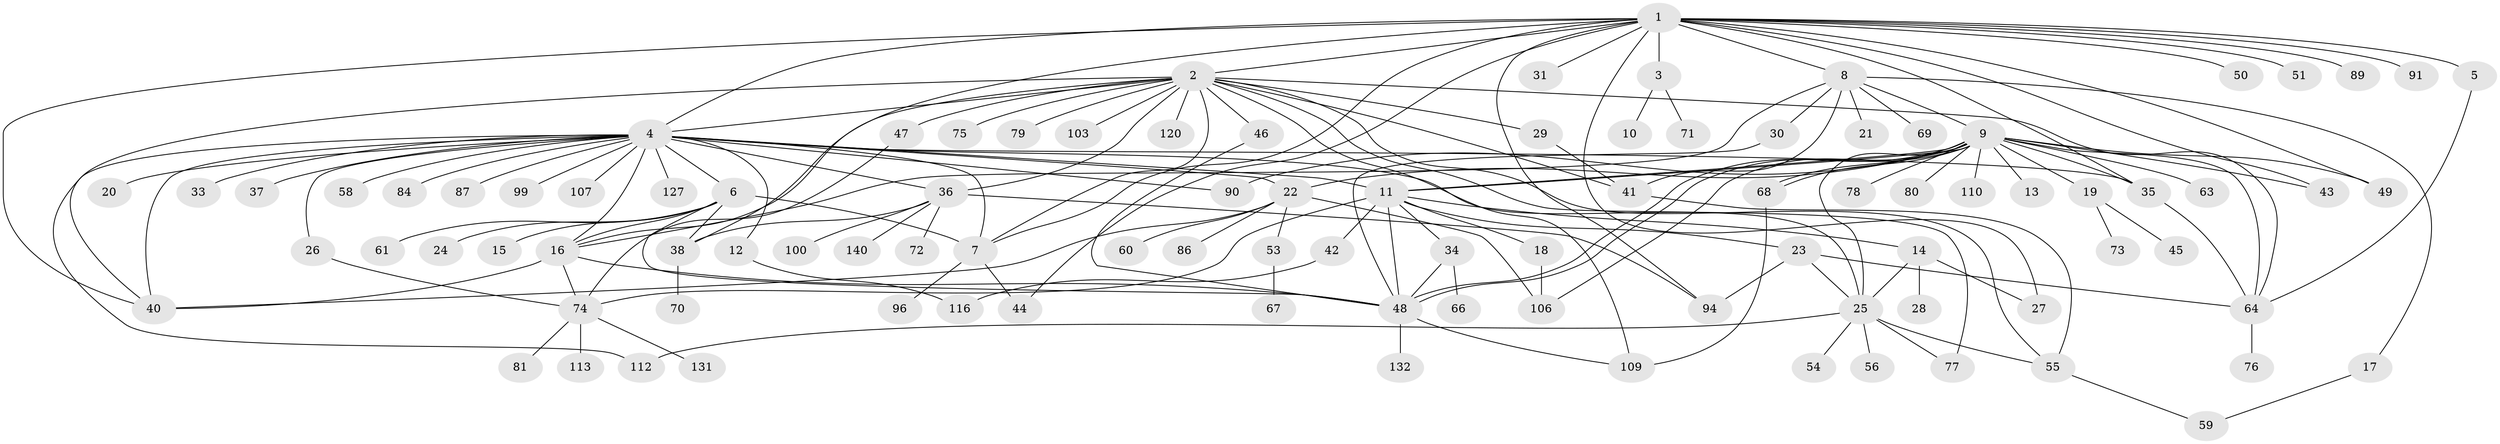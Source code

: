 // original degree distribution, {19: 0.0070921985815602835, 20: 0.0070921985815602835, 3: 0.09929078014184398, 24: 0.0070921985815602835, 2: 0.19858156028368795, 8: 0.014184397163120567, 6: 0.03546099290780142, 21: 0.0070921985815602835, 1: 0.49645390070921985, 10: 0.014184397163120567, 4: 0.07092198581560284, 9: 0.0070921985815602835, 5: 0.014184397163120567, 7: 0.02127659574468085}
// Generated by graph-tools (version 1.1) at 2025/18/03/04/25 18:18:07]
// undirected, 98 vertices, 153 edges
graph export_dot {
graph [start="1"]
  node [color=gray90,style=filled];
  1;
  2;
  3;
  4;
  5;
  6;
  7;
  8;
  9;
  10;
  11 [super="+124+115+32"];
  12 [super="+93+133"];
  13 [super="+85"];
  14;
  15;
  16 [super="+122+119"];
  17;
  18;
  19;
  20;
  21;
  22 [super="+62+57+128"];
  23;
  24;
  25 [super="+92+136+39"];
  26;
  27;
  28;
  29;
  30;
  31;
  33;
  34;
  35;
  36 [super="+65"];
  37;
  38 [super="+125+101"];
  40 [super="+88"];
  41 [super="+121+52"];
  42;
  43;
  44;
  45;
  46;
  47 [super="+105"];
  48 [super="+118+130"];
  49 [super="+102"];
  50;
  51;
  53;
  54 [super="+104+82"];
  55;
  56;
  58;
  59;
  60;
  61;
  63;
  64 [super="+98+108+83"];
  66;
  67;
  68;
  69;
  70;
  71;
  72;
  73;
  74;
  75;
  76;
  77;
  78;
  79;
  80;
  81;
  84;
  86;
  87;
  89;
  90 [super="+95"];
  91;
  94 [super="+134+97"];
  96;
  99;
  100;
  103;
  106 [super="+139"];
  107;
  109 [super="+114"];
  110;
  112;
  113;
  116 [super="+126"];
  120;
  127;
  131;
  132;
  140;
  1 -- 2;
  1 -- 3;
  1 -- 4;
  1 -- 5;
  1 -- 7;
  1 -- 8;
  1 -- 27;
  1 -- 31;
  1 -- 35;
  1 -- 40;
  1 -- 43;
  1 -- 44;
  1 -- 50;
  1 -- 51;
  1 -- 89;
  1 -- 91;
  1 -- 94;
  1 -- 38;
  1 -- 49;
  2 -- 4;
  2 -- 7;
  2 -- 29;
  2 -- 36;
  2 -- 41;
  2 -- 46;
  2 -- 47;
  2 -- 55;
  2 -- 75;
  2 -- 77;
  2 -- 79;
  2 -- 103;
  2 -- 109;
  2 -- 120;
  2 -- 16;
  2 -- 40;
  2 -- 64;
  3 -- 10;
  3 -- 71;
  4 -- 6;
  4 -- 7;
  4 -- 11;
  4 -- 12;
  4 -- 16;
  4 -- 20;
  4 -- 22;
  4 -- 26;
  4 -- 33;
  4 -- 35;
  4 -- 37;
  4 -- 40;
  4 -- 58;
  4 -- 84;
  4 -- 87;
  4 -- 90;
  4 -- 99;
  4 -- 107;
  4 -- 112;
  4 -- 127;
  4 -- 25;
  4 -- 36;
  5 -- 64;
  6 -- 7;
  6 -- 15;
  6 -- 24;
  6 -- 38;
  6 -- 61;
  6 -- 16;
  6 -- 48;
  7 -- 44;
  7 -- 96;
  8 -- 9;
  8 -- 17;
  8 -- 21;
  8 -- 30;
  8 -- 69;
  8 -- 41;
  8 -- 16;
  9 -- 11;
  9 -- 11;
  9 -- 13;
  9 -- 19;
  9 -- 22;
  9 -- 35;
  9 -- 43;
  9 -- 48;
  9 -- 48;
  9 -- 49;
  9 -- 63;
  9 -- 64;
  9 -- 68;
  9 -- 68;
  9 -- 78;
  9 -- 80;
  9 -- 90;
  9 -- 106;
  9 -- 110;
  9 -- 25;
  11 -- 14;
  11 -- 18;
  11 -- 23;
  11 -- 34;
  11 -- 48;
  11 -- 42;
  11 -- 74;
  12 -- 116;
  14 -- 27;
  14 -- 28;
  14 -- 25;
  16 -- 48;
  16 -- 74;
  16 -- 40;
  17 -- 59;
  18 -- 106;
  19 -- 45;
  19 -- 73;
  22 -- 40;
  22 -- 53;
  22 -- 60;
  22 -- 106;
  22 -- 86;
  23 -- 25;
  23 -- 94;
  23 -- 64;
  25 -- 54;
  25 -- 56;
  25 -- 112;
  25 -- 55;
  25 -- 77;
  26 -- 74;
  29 -- 41 [weight=2];
  30 -- 48;
  34 -- 48;
  34 -- 66;
  35 -- 64;
  36 -- 38;
  36 -- 94;
  36 -- 100;
  36 -- 140;
  36 -- 72;
  38 -- 70;
  41 -- 55;
  42 -- 116;
  46 -- 48;
  47 -- 74;
  48 -- 132;
  48 -- 109;
  53 -- 67;
  55 -- 59;
  64 -- 76;
  68 -- 109;
  74 -- 81;
  74 -- 113;
  74 -- 131;
}
